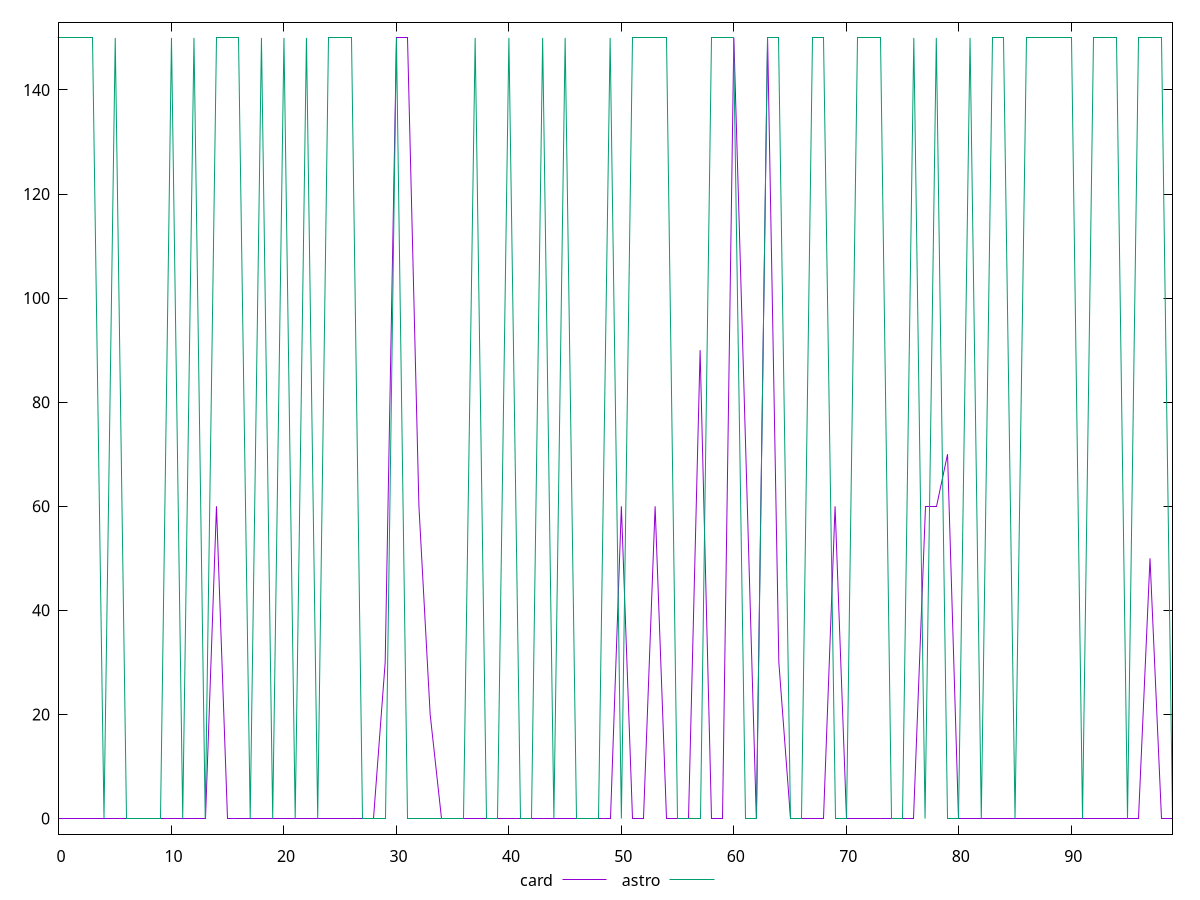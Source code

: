 reset

$card <<EOF
0 0
1 0
2 0
3 0
4 0
5 0
6 0
7 0
8 0
9 0
10 0
11 0
12 0
13 0
14 60
15 0
16 0
17 0
18 0
19 0
20 0
21 0
22 0
23 0
24 0
25 0
26 0
27 0
28 0
29 30
30 150
31 150
32 60
33 20
34 0
35 0
36 0
37 0
38 0
39 0
40 0
41 0
42 0
43 0
44 0
45 0
46 0
47 0
48 0
49 0
50 60
51 0
52 0
53 60
54 0
55 0
56 0
57 90
58 0
59 0
60 150
62 0
63 150
64 30
65 0
66 0
67 0
68 0
69 60
70 0
71 0
72 0
73 0
74 0
75 0
76 0
77 60
78 60
79 70
80 0
81 0
82 0
83 0
84 0
85 0
86 0
87 0
88 0
89 0
90 0
91 0
92 0
93 0
94 0
95 0
96 0
97 50
98 0
99 0
EOF

$astro <<EOF
0 150
1 150
2 150
3 150
4 0
5 150
6 0
7 0
8 0
9 0
10 150
11 0
12 150
13 0
14 150
15 150
16 150
17 0
18 150
19 0
20 150
21 0
22 150
23 0
24 150
25 150
26 150
27 0
28 0
29 0
30 150
31 0
32 0
33 0
34 0
35 0
36 0
37 150
38 0
39 0
40 150
41 0
42 0
43 150
44 0
45 150
46 0
47 0
48 0
49 150
50 0
51 150
52 150
53 150
54 150
55 0
56 0
57 0
58 150
59 150
60 150
61 0
62 0
63 150
64 150
65 0
66 0
67 150
68 150
69 0
70 0
71 150
72 150
73 150
74 0
75 0
76 150
77 0
78 150
79 0
80 0
81 150
82 0
83 150
84 150
85 0
86 150
87 150
88 150
89 150
90 150
91 0
92 150
93 150
94 150
95 0
96 150
97 150
98 150
99 0
EOF

set key outside below
set xrange [0:99]
set yrange [-3:153]
set trange [-3:153]
set terminal svg size 640, 520 enhanced background rgb 'white'
set output "reports/report_00030_2021-02-24T20-42-31.540Z/unminified-javascript/comparison/line/2_vs_3.svg"

plot $card title "card" with line, \
     $astro title "astro" with line

reset
